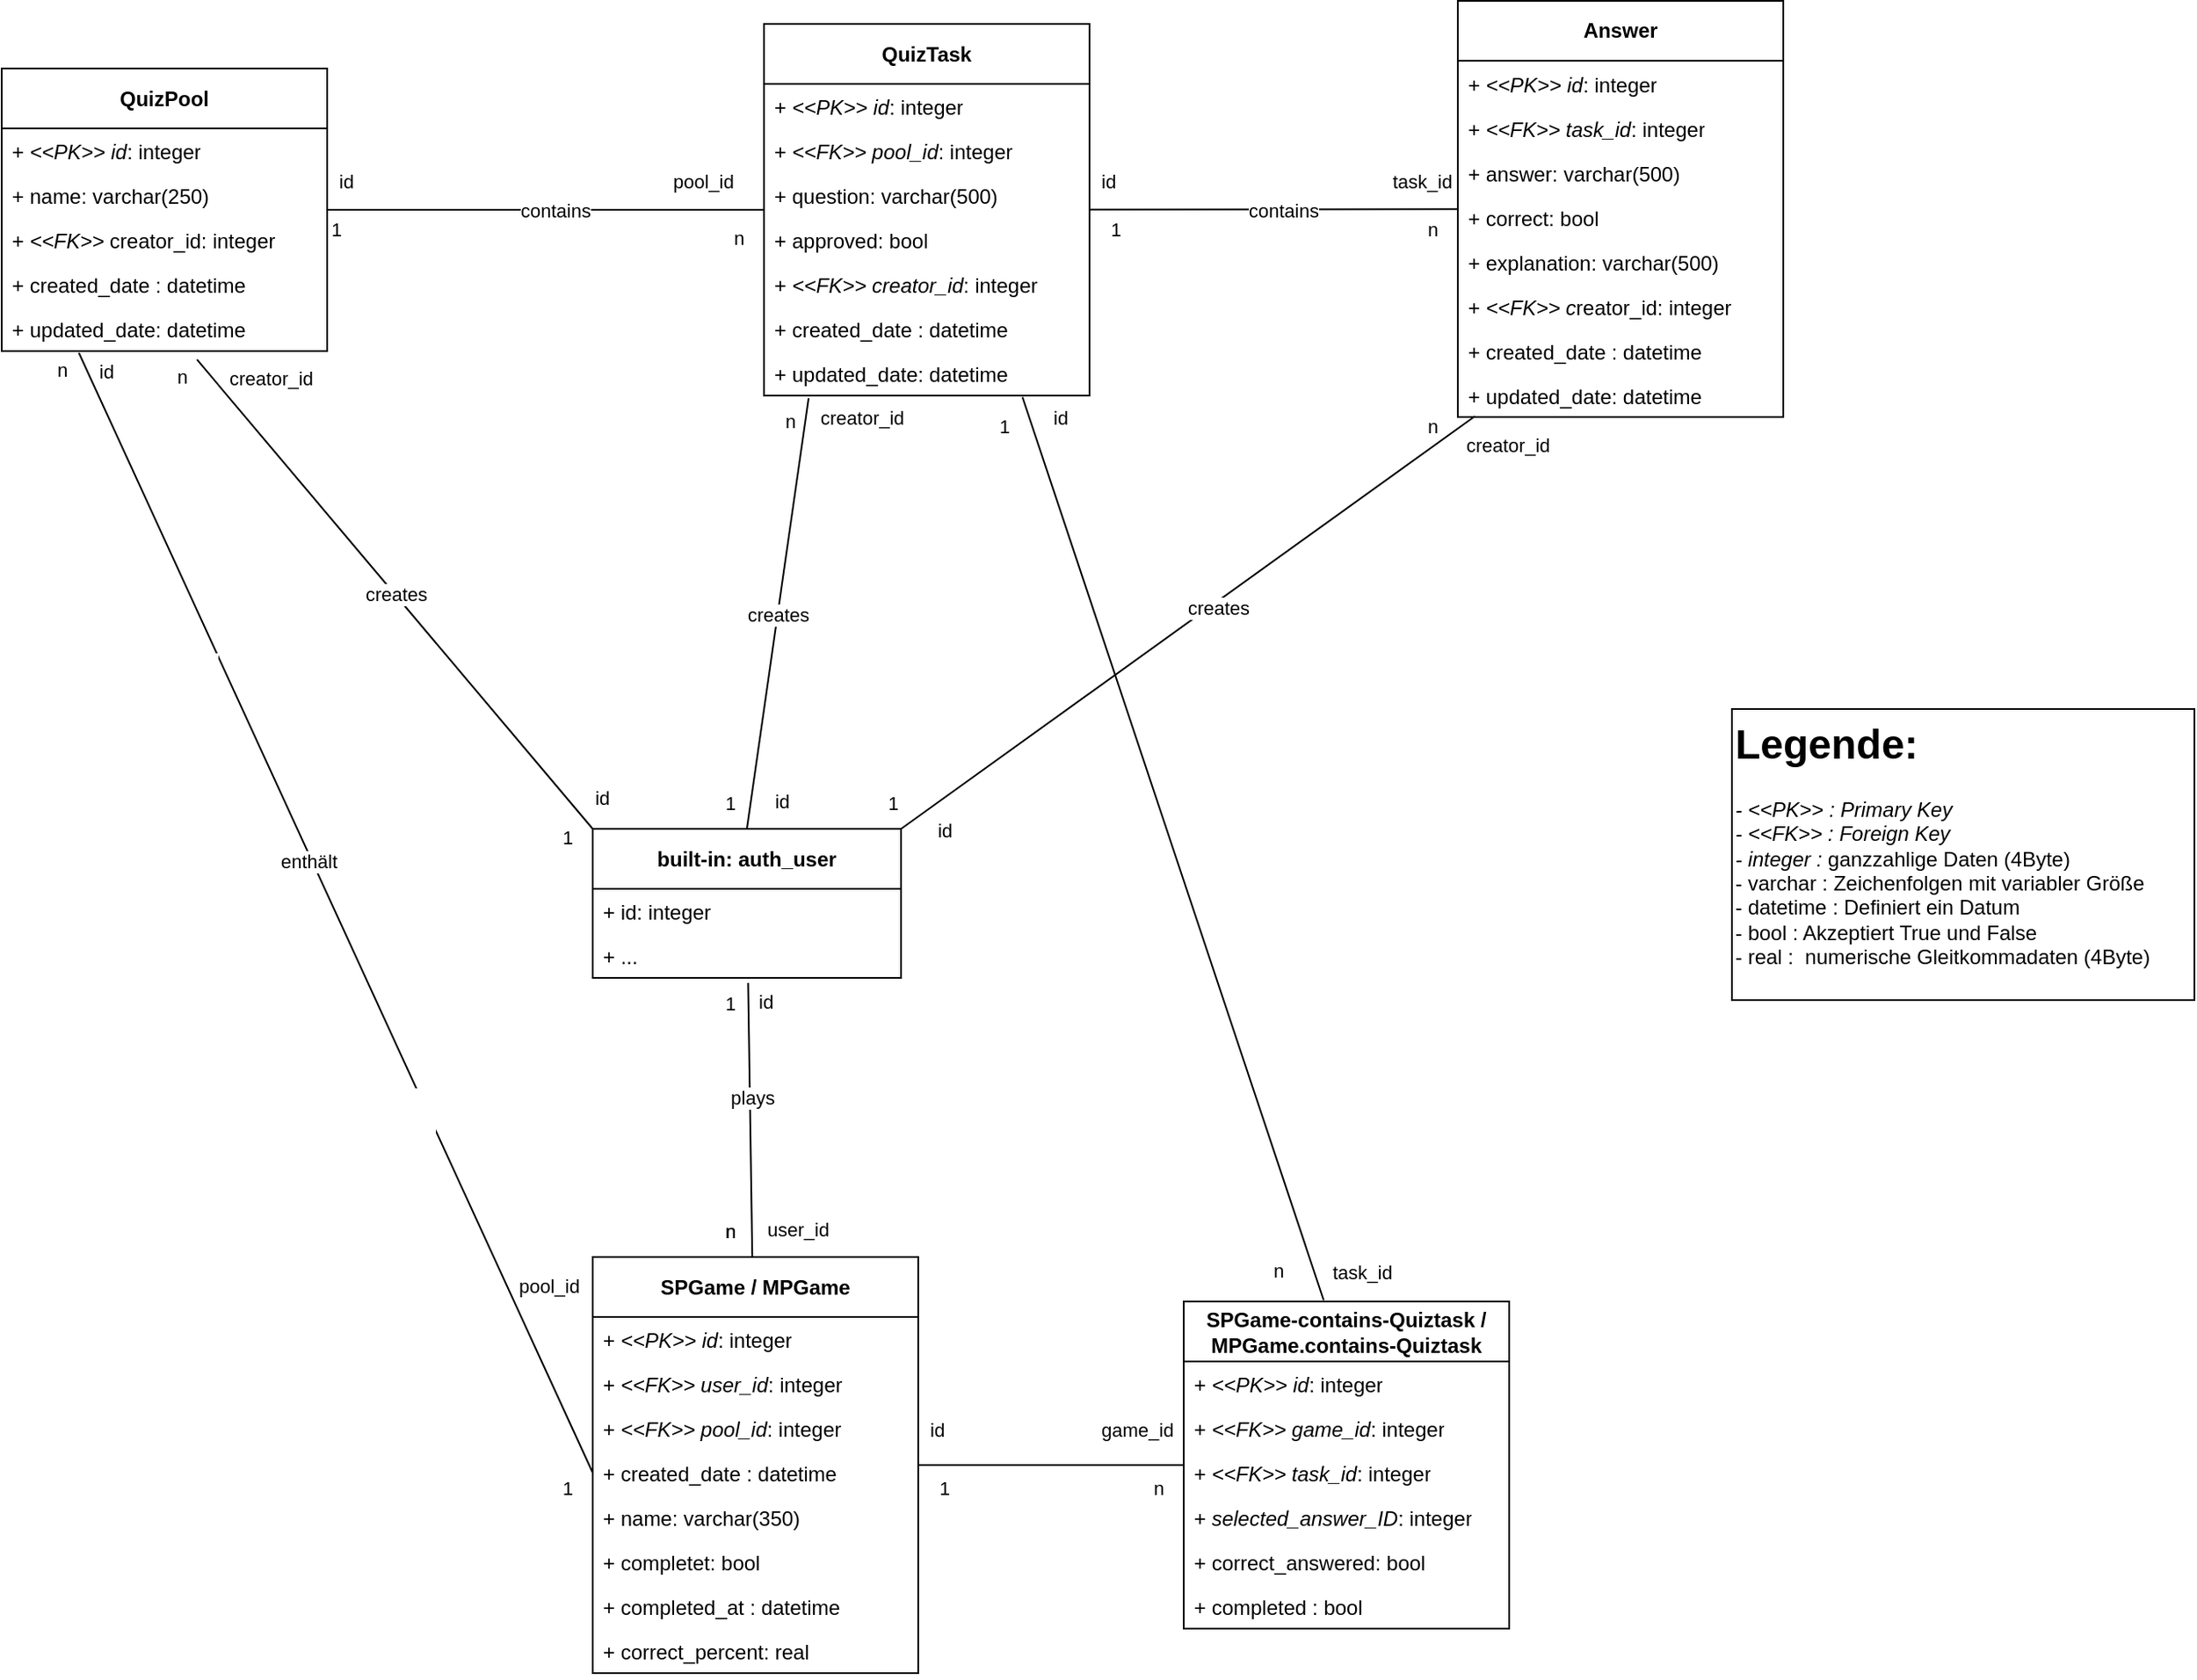 <mxfile version="24.7.14">
  <diagram id="LhaOioyM41nmMYaBWcAa" name="Page-2">
    <mxGraphModel dx="2033" dy="1116" grid="1" gridSize="10" guides="1" tooltips="1" connect="1" arrows="1" fold="1" page="1" pageScale="1" pageWidth="850" pageHeight="1100" math="0" shadow="0">
      <root>
        <mxCell id="0" />
        <mxCell id="1" parent="0" />
        <mxCell id="jk6WdciDaXZc7I5ve3Ry-6" style="rounded=0;orthogonalLoop=1;jettySize=auto;html=1;exitX=0.237;exitY=1.038;exitDx=0;exitDy=0;exitPerimeter=0;entryX=0;entryY=0.5;entryDx=0;entryDy=0;endArrow=none;endFill=0;" parent="1" source="hBR_72GVZlkAtxKayIMy-10" target="jk6WdciDaXZc7I5ve3Ry-3" edge="1">
          <mxGeometry relative="1" as="geometry" />
        </mxCell>
        <mxCell id="jk6WdciDaXZc7I5ve3Ry-9" value="enthält" style="edgeLabel;html=1;align=center;verticalAlign=middle;resizable=0;points=[];" parent="jk6WdciDaXZc7I5ve3Ry-6" vertex="1" connectable="0">
          <mxGeometry x="-0.094" y="-2" relative="1" as="geometry">
            <mxPoint as="offset" />
          </mxGeometry>
        </mxCell>
        <mxCell id="hBR_72GVZlkAtxKayIMy-4" value="&lt;b style=&quot;text-wrap: nowrap;&quot;&gt;QuizPool&lt;/b&gt;" style="swimlane;fontStyle=0;childLayout=stackLayout;horizontal=1;startSize=35;fillColor=none;horizontalStack=0;resizeParent=1;resizeParentMax=0;resizeLast=0;collapsible=1;marginBottom=0;whiteSpace=wrap;html=1;" parent="1" vertex="1">
          <mxGeometry x="30" y="116" width="190" height="165" as="geometry" />
        </mxCell>
        <mxCell id="hBR_72GVZlkAtxKayIMy-5" value="+&amp;nbsp;&lt;i style=&quot;text-align: center; text-wrap: nowrap;&quot;&gt;&amp;lt;&amp;lt;PK&amp;gt;&amp;gt; id&lt;/i&gt;: integer" style="text;strokeColor=none;fillColor=none;align=left;verticalAlign=top;spacingLeft=4;spacingRight=4;overflow=hidden;rotatable=0;points=[[0,0.5],[1,0.5]];portConstraint=eastwest;whiteSpace=wrap;html=1;" parent="hBR_72GVZlkAtxKayIMy-4" vertex="1">
          <mxGeometry y="35" width="190" height="26" as="geometry" />
        </mxCell>
        <mxCell id="hBR_72GVZlkAtxKayIMy-6" value="+ name: varchar(250)" style="text;strokeColor=none;fillColor=none;align=left;verticalAlign=top;spacingLeft=4;spacingRight=4;overflow=hidden;rotatable=0;points=[[0,0.5],[1,0.5]];portConstraint=eastwest;whiteSpace=wrap;html=1;" parent="hBR_72GVZlkAtxKayIMy-4" vertex="1">
          <mxGeometry y="61" width="190" height="26" as="geometry" />
        </mxCell>
        <mxCell id="hBR_72GVZlkAtxKayIMy-7" value="+&amp;nbsp;&lt;i style=&quot;text-align: center; text-wrap: nowrap;&quot;&gt;&amp;lt;&amp;lt;FK&amp;gt;&amp;gt;&amp;nbsp;&lt;/i&gt;creator_id: integer&lt;div&gt;&lt;br&gt;&lt;/div&gt;" style="text;strokeColor=none;fillColor=none;align=left;verticalAlign=top;spacingLeft=4;spacingRight=4;overflow=hidden;rotatable=0;points=[[0,0.5],[1,0.5]];portConstraint=eastwest;whiteSpace=wrap;html=1;" parent="hBR_72GVZlkAtxKayIMy-4" vertex="1">
          <mxGeometry y="87" width="190" height="26" as="geometry" />
        </mxCell>
        <mxCell id="hBR_72GVZlkAtxKayIMy-9" value="&lt;div&gt;+ created_date : datetime&lt;div&gt;&lt;br&gt;&lt;/div&gt;&lt;/div&gt;" style="text;strokeColor=none;fillColor=none;align=left;verticalAlign=top;spacingLeft=4;spacingRight=4;overflow=hidden;rotatable=0;points=[[0,0.5],[1,0.5]];portConstraint=eastwest;whiteSpace=wrap;html=1;" parent="hBR_72GVZlkAtxKayIMy-4" vertex="1">
          <mxGeometry y="113" width="190" height="26" as="geometry" />
        </mxCell>
        <mxCell id="hBR_72GVZlkAtxKayIMy-10" value="&lt;div&gt;&lt;div&gt;+ updated_date: datetime&lt;div&gt;&lt;br&gt;&lt;/div&gt;&lt;/div&gt;&lt;/div&gt;" style="text;strokeColor=none;fillColor=none;align=left;verticalAlign=top;spacingLeft=4;spacingRight=4;overflow=hidden;rotatable=0;points=[[0,0.5],[1,0.5]];portConstraint=eastwest;whiteSpace=wrap;html=1;" parent="hBR_72GVZlkAtxKayIMy-4" vertex="1">
          <mxGeometry y="139" width="190" height="26" as="geometry" />
        </mxCell>
        <mxCell id="hBR_72GVZlkAtxKayIMy-11" value="&lt;b style=&quot;text-wrap: nowrap;&quot;&gt;QuizTask&lt;/b&gt;" style="swimlane;fontStyle=0;childLayout=stackLayout;horizontal=1;startSize=35;fillColor=none;horizontalStack=0;resizeParent=1;resizeParentMax=0;resizeLast=0;collapsible=1;marginBottom=0;whiteSpace=wrap;html=1;" parent="1" vertex="1">
          <mxGeometry x="475" y="90" width="190" height="217" as="geometry" />
        </mxCell>
        <mxCell id="hBR_72GVZlkAtxKayIMy-12" value="+&amp;nbsp;&lt;i style=&quot;text-wrap: nowrap; text-align: center;&quot;&gt;&amp;lt;&amp;lt;PK&amp;gt;&amp;gt; id&lt;/i&gt;: integer" style="text;strokeColor=none;fillColor=none;align=left;verticalAlign=top;spacingLeft=4;spacingRight=4;overflow=hidden;rotatable=0;points=[[0,0.5],[1,0.5]];portConstraint=eastwest;whiteSpace=wrap;html=1;" parent="hBR_72GVZlkAtxKayIMy-11" vertex="1">
          <mxGeometry y="35" width="190" height="26" as="geometry" />
        </mxCell>
        <mxCell id="GLD0B4Fhkd1vlptPJzZt-3" value="+&amp;nbsp;&lt;i style=&quot;text-wrap: nowrap; text-align: center;&quot;&gt;&amp;lt;&amp;lt;FK&amp;gt;&amp;gt; pool_id&lt;/i&gt;: integer" style="text;strokeColor=none;fillColor=none;align=left;verticalAlign=top;spacingLeft=4;spacingRight=4;overflow=hidden;rotatable=0;points=[[0,0.5],[1,0.5]];portConstraint=eastwest;whiteSpace=wrap;html=1;" parent="hBR_72GVZlkAtxKayIMy-11" vertex="1">
          <mxGeometry y="61" width="190" height="26" as="geometry" />
        </mxCell>
        <mxCell id="hBR_72GVZlkAtxKayIMy-13" value="+ question: varchar(500)" style="text;strokeColor=none;fillColor=none;align=left;verticalAlign=top;spacingLeft=4;spacingRight=4;overflow=hidden;rotatable=0;points=[[0,0.5],[1,0.5]];portConstraint=eastwest;whiteSpace=wrap;html=1;" parent="hBR_72GVZlkAtxKayIMy-11" vertex="1">
          <mxGeometry y="87" width="190" height="26" as="geometry" />
        </mxCell>
        <mxCell id="hBR_72GVZlkAtxKayIMy-40" value="+ approved: bool" style="text;strokeColor=none;fillColor=none;align=left;verticalAlign=top;spacingLeft=4;spacingRight=4;overflow=hidden;rotatable=0;points=[[0,0.5],[1,0.5]];portConstraint=eastwest;whiteSpace=wrap;html=1;" parent="hBR_72GVZlkAtxKayIMy-11" vertex="1">
          <mxGeometry y="113" width="190" height="26" as="geometry" />
        </mxCell>
        <mxCell id="hBR_72GVZlkAtxKayIMy-14" value="+&amp;nbsp;&lt;i style=&quot;text-wrap: nowrap; text-align: center;&quot;&gt;&amp;lt;&amp;lt;FK&amp;gt;&amp;gt; creator_id&lt;/i&gt;: integer&lt;div&gt;&lt;br&gt;&lt;/div&gt;" style="text;strokeColor=none;fillColor=none;align=left;verticalAlign=top;spacingLeft=4;spacingRight=4;overflow=hidden;rotatable=0;points=[[0,0.5],[1,0.5]];portConstraint=eastwest;whiteSpace=wrap;html=1;" parent="hBR_72GVZlkAtxKayIMy-11" vertex="1">
          <mxGeometry y="139" width="190" height="26" as="geometry" />
        </mxCell>
        <mxCell id="hBR_72GVZlkAtxKayIMy-15" value="&lt;div&gt;&lt;div&gt;+ created_date : datetime&lt;div&gt;&lt;br&gt;&lt;/div&gt;&lt;/div&gt;&lt;/div&gt;" style="text;strokeColor=none;fillColor=none;align=left;verticalAlign=top;spacingLeft=4;spacingRight=4;overflow=hidden;rotatable=0;points=[[0,0.5],[1,0.5]];portConstraint=eastwest;whiteSpace=wrap;html=1;" parent="hBR_72GVZlkAtxKayIMy-11" vertex="1">
          <mxGeometry y="165" width="190" height="26" as="geometry" />
        </mxCell>
        <mxCell id="hBR_72GVZlkAtxKayIMy-16" value="&lt;div&gt;&lt;div&gt;&lt;div&gt;+ updated_date: datetime&lt;div&gt;&lt;br&gt;&lt;/div&gt;&lt;/div&gt;&lt;/div&gt;&lt;/div&gt;" style="text;strokeColor=none;fillColor=none;align=left;verticalAlign=top;spacingLeft=4;spacingRight=4;overflow=hidden;rotatable=0;points=[[0,0.5],[1,0.5]];portConstraint=eastwest;whiteSpace=wrap;html=1;" parent="hBR_72GVZlkAtxKayIMy-11" vertex="1">
          <mxGeometry y="191" width="190" height="26" as="geometry" />
        </mxCell>
        <mxCell id="hBR_72GVZlkAtxKayIMy-32" value="&lt;b style=&quot;text-wrap: nowrap;&quot;&gt;Answer&lt;/b&gt;" style="swimlane;fontStyle=0;childLayout=stackLayout;horizontal=1;startSize=35;fillColor=none;horizontalStack=0;resizeParent=1;resizeParentMax=0;resizeLast=0;collapsible=1;marginBottom=0;whiteSpace=wrap;html=1;" parent="1" vertex="1">
          <mxGeometry x="880" y="76.5" width="190" height="243" as="geometry" />
        </mxCell>
        <mxCell id="hBR_72GVZlkAtxKayIMy-33" value="+&amp;nbsp;&lt;i style=&quot;text-wrap: nowrap; text-align: center;&quot;&gt;&amp;lt;&amp;lt;PK&amp;gt;&amp;gt; id&lt;/i&gt;: integer" style="text;strokeColor=none;fillColor=none;align=left;verticalAlign=top;spacingLeft=4;spacingRight=4;overflow=hidden;rotatable=0;points=[[0,0.5],[1,0.5]];portConstraint=eastwest;whiteSpace=wrap;html=1;" parent="hBR_72GVZlkAtxKayIMy-32" vertex="1">
          <mxGeometry y="35" width="190" height="26" as="geometry" />
        </mxCell>
        <mxCell id="hBR_72GVZlkAtxKayIMy-41" value="+&amp;nbsp;&lt;i style=&quot;text-wrap: nowrap; text-align: center;&quot;&gt;&amp;lt;&amp;lt;FK&amp;gt;&amp;gt; task_id&lt;/i&gt;: integer" style="text;strokeColor=none;fillColor=none;align=left;verticalAlign=top;spacingLeft=4;spacingRight=4;overflow=hidden;rotatable=0;points=[[0,0.5],[1,0.5]];portConstraint=eastwest;whiteSpace=wrap;html=1;" parent="hBR_72GVZlkAtxKayIMy-32" vertex="1">
          <mxGeometry y="61" width="190" height="26" as="geometry" />
        </mxCell>
        <mxCell id="hBR_72GVZlkAtxKayIMy-34" value="+ answer: varchar(500)" style="text;strokeColor=none;fillColor=none;align=left;verticalAlign=top;spacingLeft=4;spacingRight=4;overflow=hidden;rotatable=0;points=[[0,0.5],[1,0.5]];portConstraint=eastwest;whiteSpace=wrap;html=1;" parent="hBR_72GVZlkAtxKayIMy-32" vertex="1">
          <mxGeometry y="87" width="190" height="26" as="geometry" />
        </mxCell>
        <mxCell id="3NkdcdpzAsxqrtIeompV-1" value="+ correct: bool" style="text;strokeColor=none;fillColor=none;align=left;verticalAlign=top;spacingLeft=4;spacingRight=4;overflow=hidden;rotatable=0;points=[[0,0.5],[1,0.5]];portConstraint=eastwest;whiteSpace=wrap;html=1;" parent="hBR_72GVZlkAtxKayIMy-32" vertex="1">
          <mxGeometry y="113" width="190" height="26" as="geometry" />
        </mxCell>
        <mxCell id="hBR_72GVZlkAtxKayIMy-39" value="+ explanation: varchar(500)" style="text;strokeColor=none;fillColor=none;align=left;verticalAlign=top;spacingLeft=4;spacingRight=4;overflow=hidden;rotatable=0;points=[[0,0.5],[1,0.5]];portConstraint=eastwest;whiteSpace=wrap;html=1;" parent="hBR_72GVZlkAtxKayIMy-32" vertex="1">
          <mxGeometry y="139" width="190" height="26" as="geometry" />
        </mxCell>
        <mxCell id="hBR_72GVZlkAtxKayIMy-35" value="+&amp;nbsp;&lt;i style=&quot;text-wrap: nowrap; text-align: center;&quot;&gt;&amp;lt;&amp;lt;FK&amp;gt;&amp;gt; c&lt;/i&gt;reator_id: integer&lt;div&gt;&lt;br&gt;&lt;/div&gt;" style="text;strokeColor=none;fillColor=none;align=left;verticalAlign=top;spacingLeft=4;spacingRight=4;overflow=hidden;rotatable=0;points=[[0,0.5],[1,0.5]];portConstraint=eastwest;whiteSpace=wrap;html=1;" parent="hBR_72GVZlkAtxKayIMy-32" vertex="1">
          <mxGeometry y="165" width="190" height="26" as="geometry" />
        </mxCell>
        <mxCell id="hBR_72GVZlkAtxKayIMy-36" value="&lt;div&gt;&lt;div&gt;+ created_date : datetime&lt;div&gt;&lt;br&gt;&lt;/div&gt;&lt;/div&gt;&lt;/div&gt;" style="text;strokeColor=none;fillColor=none;align=left;verticalAlign=top;spacingLeft=4;spacingRight=4;overflow=hidden;rotatable=0;points=[[0,0.5],[1,0.5]];portConstraint=eastwest;whiteSpace=wrap;html=1;" parent="hBR_72GVZlkAtxKayIMy-32" vertex="1">
          <mxGeometry y="191" width="190" height="26" as="geometry" />
        </mxCell>
        <mxCell id="hBR_72GVZlkAtxKayIMy-37" value="&lt;div&gt;&lt;div&gt;&lt;div&gt;+ updated_date: datetime&lt;div&gt;&lt;br&gt;&lt;/div&gt;&lt;/div&gt;&lt;/div&gt;&lt;/div&gt;" style="text;strokeColor=none;fillColor=none;align=left;verticalAlign=top;spacingLeft=4;spacingRight=4;overflow=hidden;rotatable=0;points=[[0,0.5],[1,0.5]];portConstraint=eastwest;whiteSpace=wrap;html=1;" parent="hBR_72GVZlkAtxKayIMy-32" vertex="1">
          <mxGeometry y="217" width="190" height="26" as="geometry" />
        </mxCell>
        <mxCell id="hBR_72GVZlkAtxKayIMy-42" value="&lt;b style=&quot;text-wrap: nowrap;&quot;&gt;built-in: auth_user&lt;/b&gt;" style="swimlane;fontStyle=0;childLayout=stackLayout;horizontal=1;startSize=35;fillColor=none;horizontalStack=0;resizeParent=1;resizeParentMax=0;resizeLast=0;collapsible=1;marginBottom=0;whiteSpace=wrap;html=1;" parent="1" vertex="1">
          <mxGeometry x="375" y="560" width="180" height="87" as="geometry" />
        </mxCell>
        <mxCell id="hBR_72GVZlkAtxKayIMy-43" value="+ id: integer" style="text;strokeColor=none;fillColor=none;align=left;verticalAlign=top;spacingLeft=4;spacingRight=4;overflow=hidden;rotatable=0;points=[[0,0.5],[1,0.5]];portConstraint=eastwest;whiteSpace=wrap;html=1;" parent="hBR_72GVZlkAtxKayIMy-42" vertex="1">
          <mxGeometry y="35" width="180" height="26" as="geometry" />
        </mxCell>
        <mxCell id="hBR_72GVZlkAtxKayIMy-49" value="&lt;div&gt;&lt;div&gt;+ ...&lt;div&gt;&lt;br&gt;&lt;/div&gt;&lt;/div&gt;&lt;/div&gt;" style="text;strokeColor=none;fillColor=none;align=left;verticalAlign=top;spacingLeft=4;spacingRight=4;overflow=hidden;rotatable=0;points=[[0,0.5],[1,0.5]];portConstraint=eastwest;whiteSpace=wrap;html=1;" parent="hBR_72GVZlkAtxKayIMy-42" vertex="1">
          <mxGeometry y="61" width="180" height="26" as="geometry" />
        </mxCell>
        <mxCell id="jOK8pmaJKk_sTLgAj7we-11" value="&lt;font style=&quot;font-size: 11px;&quot;&gt;1&lt;/font&gt;" style="text;html=1;align=center;verticalAlign=middle;resizable=0;points=[];autosize=1;strokeColor=none;fillColor=none;container=0;" parent="1" vertex="1">
          <mxGeometry x="210" y="195" width="30" height="30" as="geometry" />
        </mxCell>
        <mxCell id="jOK8pmaJKk_sTLgAj7we-16" value="" style="endArrow=none;html=1;rounded=0;endFill=0;" parent="1" source="hBR_72GVZlkAtxKayIMy-11" target="hBR_72GVZlkAtxKayIMy-32" edge="1">
          <mxGeometry relative="1" as="geometry">
            <mxPoint x="690" y="350" as="sourcePoint" />
            <mxPoint x="850" y="350" as="targetPoint" />
          </mxGeometry>
        </mxCell>
        <mxCell id="jOK8pmaJKk_sTLgAj7we-17" value="contains" style="edgeLabel;resizable=0;html=1;;align=center;verticalAlign=middle;" parent="jOK8pmaJKk_sTLgAj7we-16" connectable="0" vertex="1">
          <mxGeometry relative="1" as="geometry">
            <mxPoint x="5" as="offset" />
          </mxGeometry>
        </mxCell>
        <mxCell id="jOK8pmaJKk_sTLgAj7we-20" value="&lt;font style=&quot;font-size: 11px;&quot;&gt;1&lt;/font&gt;" style="text;html=1;align=center;verticalAlign=middle;resizable=0;points=[];autosize=1;strokeColor=none;fillColor=none;container=0;" parent="1" vertex="1">
          <mxGeometry x="665" y="195" width="30" height="30" as="geometry" />
        </mxCell>
        <mxCell id="jOK8pmaJKk_sTLgAj7we-21" value="&lt;font style=&quot;font-size: 11px;&quot;&gt;n&lt;/font&gt;" style="text;html=1;align=center;verticalAlign=middle;resizable=0;points=[];autosize=1;strokeColor=none;fillColor=none;container=0;" parent="1" vertex="1">
          <mxGeometry x="850" y="195" width="30" height="30" as="geometry" />
        </mxCell>
        <mxCell id="jOK8pmaJKk_sTLgAj7we-23" value="" style="endArrow=none;html=1;rounded=0;entryX=0;entryY=0;entryDx=0;entryDy=0;endFill=0;exitX=0.6;exitY=1.192;exitDx=0;exitDy=0;exitPerimeter=0;" parent="1" source="hBR_72GVZlkAtxKayIMy-10" target="hBR_72GVZlkAtxKayIMy-42" edge="1">
          <mxGeometry relative="1" as="geometry">
            <mxPoint x="120" y="290" as="sourcePoint" />
            <mxPoint x="280" y="370" as="targetPoint" />
          </mxGeometry>
        </mxCell>
        <mxCell id="jOK8pmaJKk_sTLgAj7we-24" value="creates" style="edgeLabel;resizable=0;html=1;;align=center;verticalAlign=middle;" parent="jOK8pmaJKk_sTLgAj7we-23" connectable="0" vertex="1">
          <mxGeometry relative="1" as="geometry" />
        </mxCell>
        <mxCell id="jOK8pmaJKk_sTLgAj7we-25" value="creator_id" style="edgeLabel;resizable=0;html=1;;align=left;verticalAlign=bottom;" parent="jOK8pmaJKk_sTLgAj7we-23" connectable="0" vertex="1">
          <mxGeometry x="-1" relative="1" as="geometry">
            <mxPoint x="17" y="20" as="offset" />
          </mxGeometry>
        </mxCell>
        <mxCell id="jOK8pmaJKk_sTLgAj7we-26" value="id" style="edgeLabel;resizable=0;html=1;;align=right;verticalAlign=bottom;" parent="jOK8pmaJKk_sTLgAj7we-23" connectable="0" vertex="1">
          <mxGeometry x="1" relative="1" as="geometry">
            <mxPoint x="10" y="-10" as="offset" />
          </mxGeometry>
        </mxCell>
        <mxCell id="jOK8pmaJKk_sTLgAj7we-27" value="" style="endArrow=none;html=1;rounded=0;entryX=0.5;entryY=0;entryDx=0;entryDy=0;endFill=0;exitX=0.137;exitY=1.06;exitDx=0;exitDy=0;exitPerimeter=0;" parent="1" source="hBR_72GVZlkAtxKayIMy-16" target="hBR_72GVZlkAtxKayIMy-42" edge="1">
          <mxGeometry relative="1" as="geometry">
            <mxPoint x="130" y="300" as="sourcePoint" />
            <mxPoint x="490" y="540" as="targetPoint" />
          </mxGeometry>
        </mxCell>
        <mxCell id="jOK8pmaJKk_sTLgAj7we-28" value="creates" style="edgeLabel;resizable=0;html=1;;align=center;verticalAlign=middle;" parent="jOK8pmaJKk_sTLgAj7we-27" connectable="0" vertex="1">
          <mxGeometry relative="1" as="geometry" />
        </mxCell>
        <mxCell id="jOK8pmaJKk_sTLgAj7we-29" value="creator_id" style="edgeLabel;resizable=0;html=1;;align=left;verticalAlign=bottom;" parent="jOK8pmaJKk_sTLgAj7we-27" connectable="0" vertex="1">
          <mxGeometry x="-1" relative="1" as="geometry">
            <mxPoint x="5" y="20" as="offset" />
          </mxGeometry>
        </mxCell>
        <mxCell id="jOK8pmaJKk_sTLgAj7we-30" value="id" style="edgeLabel;resizable=0;html=1;;align=right;verticalAlign=bottom;" parent="jOK8pmaJKk_sTLgAj7we-27" connectable="0" vertex="1">
          <mxGeometry x="1" relative="1" as="geometry">
            <mxPoint x="25" y="-7" as="offset" />
          </mxGeometry>
        </mxCell>
        <mxCell id="jOK8pmaJKk_sTLgAj7we-31" value="" style="endArrow=none;html=1;rounded=0;entryX=1;entryY=0;entryDx=0;entryDy=0;endFill=0;exitX=0.053;exitY=0.981;exitDx=0;exitDy=0;exitPerimeter=0;" parent="1" source="hBR_72GVZlkAtxKayIMy-37" target="hBR_72GVZlkAtxKayIMy-42" edge="1">
          <mxGeometry relative="1" as="geometry">
            <mxPoint x="950" y="310" as="sourcePoint" />
            <mxPoint x="580" y="540" as="targetPoint" />
          </mxGeometry>
        </mxCell>
        <mxCell id="jOK8pmaJKk_sTLgAj7we-32" value="creates" style="edgeLabel;resizable=0;html=1;;align=center;verticalAlign=middle;" parent="jOK8pmaJKk_sTLgAj7we-31" connectable="0" vertex="1">
          <mxGeometry relative="1" as="geometry">
            <mxPoint x="17" y="-9" as="offset" />
          </mxGeometry>
        </mxCell>
        <mxCell id="jOK8pmaJKk_sTLgAj7we-33" value="creator_id" style="edgeLabel;resizable=0;html=1;;align=left;verticalAlign=bottom;" parent="jOK8pmaJKk_sTLgAj7we-31" connectable="0" vertex="1">
          <mxGeometry x="-1" relative="1" as="geometry">
            <mxPoint x="-7" y="25" as="offset" />
          </mxGeometry>
        </mxCell>
        <mxCell id="jOK8pmaJKk_sTLgAj7we-34" value="id" style="edgeLabel;resizable=0;html=1;;align=right;verticalAlign=bottom;" parent="jOK8pmaJKk_sTLgAj7we-31" connectable="0" vertex="1">
          <mxGeometry x="1" relative="1" as="geometry">
            <mxPoint x="30" y="10" as="offset" />
          </mxGeometry>
        </mxCell>
        <mxCell id="jOK8pmaJKk_sTLgAj7we-35" value="&lt;font style=&quot;font-size: 11px;&quot;&gt;1&lt;/font&gt;" style="text;html=1;align=center;verticalAlign=middle;resizable=0;points=[];autosize=1;strokeColor=none;fillColor=none;container=0;" parent="1" vertex="1">
          <mxGeometry x="440" y="530" width="30" height="30" as="geometry" />
        </mxCell>
        <mxCell id="jOK8pmaJKk_sTLgAj7we-36" value="&lt;font style=&quot;font-size: 11px;&quot;&gt;1&lt;/font&gt;" style="text;html=1;align=center;verticalAlign=middle;resizable=0;points=[];autosize=1;strokeColor=none;fillColor=none;container=0;" parent="1" vertex="1">
          <mxGeometry x="535" y="530" width="30" height="30" as="geometry" />
        </mxCell>
        <mxCell id="jOK8pmaJKk_sTLgAj7we-37" value="&lt;font style=&quot;font-size: 11px;&quot;&gt;1&lt;/font&gt;" style="text;html=1;align=center;verticalAlign=middle;resizable=0;points=[];autosize=1;strokeColor=none;fillColor=none;container=0;" parent="1" vertex="1">
          <mxGeometry x="345" y="550" width="30" height="30" as="geometry" />
        </mxCell>
        <mxCell id="jOK8pmaJKk_sTLgAj7we-38" value="&lt;font style=&quot;font-size: 11px;&quot;&gt;n&lt;/font&gt;" style="text;html=1;align=center;verticalAlign=middle;resizable=0;points=[];autosize=1;strokeColor=none;fillColor=none;container=0;" parent="1" vertex="1">
          <mxGeometry x="850" y="310" width="30" height="30" as="geometry" />
        </mxCell>
        <mxCell id="jOK8pmaJKk_sTLgAj7we-40" value="&lt;font style=&quot;font-size: 11px;&quot;&gt;n&lt;/font&gt;" style="text;html=1;align=center;verticalAlign=middle;resizable=0;points=[];autosize=1;strokeColor=none;fillColor=none;container=0;" parent="1" vertex="1">
          <mxGeometry x="445" y="200" width="30" height="30" as="geometry" />
        </mxCell>
        <mxCell id="jOK8pmaJKk_sTLgAj7we-41" value="&lt;font style=&quot;font-size: 11px;&quot;&gt;n&lt;/font&gt;" style="text;html=1;align=center;verticalAlign=middle;resizable=0;points=[];autosize=1;strokeColor=none;fillColor=none;container=0;" parent="1" vertex="1">
          <mxGeometry x="120" y="281" width="30" height="30" as="geometry" />
        </mxCell>
        <mxCell id="GLD0B4Fhkd1vlptPJzZt-1" value="" style="endArrow=none;html=1;rounded=0;endFill=0;" parent="1" source="hBR_72GVZlkAtxKayIMy-4" target="hBR_72GVZlkAtxKayIMy-11" edge="1">
          <mxGeometry relative="1" as="geometry">
            <mxPoint x="235" y="191" as="sourcePoint" />
            <mxPoint x="450" y="191" as="targetPoint" />
          </mxGeometry>
        </mxCell>
        <mxCell id="GLD0B4Fhkd1vlptPJzZt-2" value="contains" style="edgeLabel;resizable=0;html=1;;align=center;verticalAlign=middle;" parent="GLD0B4Fhkd1vlptPJzZt-1" connectable="0" vertex="1">
          <mxGeometry relative="1" as="geometry">
            <mxPoint x="5" as="offset" />
          </mxGeometry>
        </mxCell>
        <mxCell id="GLD0B4Fhkd1vlptPJzZt-4" value="&lt;font style=&quot;font-size: 11px;&quot;&gt;n&lt;/font&gt;" style="text;html=1;align=center;verticalAlign=middle;resizable=0;points=[];autosize=1;strokeColor=none;fillColor=none;container=0;" parent="1" vertex="1">
          <mxGeometry x="475" y="307" width="30" height="30" as="geometry" />
        </mxCell>
        <mxCell id="1oF_mmt88_rr4n1S5vzL-1" value="&lt;span style=&quot;text-wrap: nowrap;&quot;&gt;&lt;b&gt;SPGame / MPGame&lt;/b&gt;&lt;/span&gt;" style="swimlane;fontStyle=0;childLayout=stackLayout;horizontal=1;startSize=35;fillColor=none;horizontalStack=0;resizeParent=1;resizeParentMax=0;resizeLast=0;collapsible=1;marginBottom=0;whiteSpace=wrap;html=1;" parent="1" vertex="1">
          <mxGeometry x="375" y="810" width="190" height="243" as="geometry" />
        </mxCell>
        <mxCell id="1oF_mmt88_rr4n1S5vzL-2" value="+&amp;nbsp;&lt;i style=&quot;text-wrap: nowrap; text-align: center;&quot;&gt;&amp;lt;&amp;lt;PK&amp;gt;&amp;gt; id&lt;/i&gt;: integer" style="text;strokeColor=none;fillColor=none;align=left;verticalAlign=top;spacingLeft=4;spacingRight=4;overflow=hidden;rotatable=0;points=[[0,0.5],[1,0.5]];portConstraint=eastwest;whiteSpace=wrap;html=1;" parent="1oF_mmt88_rr4n1S5vzL-1" vertex="1">
          <mxGeometry y="35" width="190" height="26" as="geometry" />
        </mxCell>
        <mxCell id="1oF_mmt88_rr4n1S5vzL-3" value="+&amp;nbsp;&lt;i style=&quot;text-wrap: nowrap; text-align: center;&quot;&gt;&amp;lt;&amp;lt;FK&amp;gt;&amp;gt; user_id&lt;/i&gt;: integer" style="text;strokeColor=none;fillColor=none;align=left;verticalAlign=top;spacingLeft=4;spacingRight=4;overflow=hidden;rotatable=0;points=[[0,0.5],[1,0.5]];portConstraint=eastwest;whiteSpace=wrap;html=1;" parent="1oF_mmt88_rr4n1S5vzL-1" vertex="1">
          <mxGeometry y="61" width="190" height="26" as="geometry" />
        </mxCell>
        <mxCell id="jk6WdciDaXZc7I5ve3Ry-1" value="+&amp;nbsp;&lt;i style=&quot;text-wrap: nowrap; text-align: center;&quot;&gt;&amp;lt;&amp;lt;FK&amp;gt;&amp;gt; pool_id&lt;/i&gt;: integer" style="text;strokeColor=none;fillColor=none;align=left;verticalAlign=top;spacingLeft=4;spacingRight=4;overflow=hidden;rotatable=0;points=[[0,0.5],[1,0.5]];portConstraint=eastwest;whiteSpace=wrap;html=1;" parent="1oF_mmt88_rr4n1S5vzL-1" vertex="1">
          <mxGeometry y="87" width="190" height="26" as="geometry" />
        </mxCell>
        <mxCell id="jk6WdciDaXZc7I5ve3Ry-3" value="+ created_date : datetime&lt;div&gt;&lt;br&gt;&lt;/div&gt;" style="text;strokeColor=none;fillColor=none;align=left;verticalAlign=top;spacingLeft=4;spacingRight=4;overflow=hidden;rotatable=0;points=[[0,0.5],[1,0.5]];portConstraint=eastwest;whiteSpace=wrap;html=1;" parent="1oF_mmt88_rr4n1S5vzL-1" vertex="1">
          <mxGeometry y="113" width="190" height="26" as="geometry" />
        </mxCell>
        <mxCell id="1oF_mmt88_rr4n1S5vzL-4" value="+ name: varchar(350)" style="text;strokeColor=none;fillColor=none;align=left;verticalAlign=top;spacingLeft=4;spacingRight=4;overflow=hidden;rotatable=0;points=[[0,0.5],[1,0.5]];portConstraint=eastwest;whiteSpace=wrap;html=1;" parent="1oF_mmt88_rr4n1S5vzL-1" vertex="1">
          <mxGeometry y="139" width="190" height="26" as="geometry" />
        </mxCell>
        <mxCell id="jk6WdciDaXZc7I5ve3Ry-2" value="+ completet: bool" style="text;strokeColor=none;fillColor=none;align=left;verticalAlign=top;spacingLeft=4;spacingRight=4;overflow=hidden;rotatable=0;points=[[0,0.5],[1,0.5]];portConstraint=eastwest;whiteSpace=wrap;html=1;" parent="1oF_mmt88_rr4n1S5vzL-1" vertex="1">
          <mxGeometry y="165" width="190" height="26" as="geometry" />
        </mxCell>
        <mxCell id="1oF_mmt88_rr4n1S5vzL-8" value="&lt;div&gt;+ completed_at : datetime&lt;div&gt;&lt;br&gt;&lt;/div&gt;&lt;/div&gt;" style="text;strokeColor=none;fillColor=none;align=left;verticalAlign=top;spacingLeft=4;spacingRight=4;overflow=hidden;rotatable=0;points=[[0,0.5],[1,0.5]];portConstraint=eastwest;whiteSpace=wrap;html=1;" parent="1oF_mmt88_rr4n1S5vzL-1" vertex="1">
          <mxGeometry y="191" width="190" height="26" as="geometry" />
        </mxCell>
        <mxCell id="jk6WdciDaXZc7I5ve3Ry-4" value="&lt;div&gt;&lt;div&gt;+ correct_percent: real&lt;br&gt;&lt;/div&gt;&lt;/div&gt;" style="text;strokeColor=none;fillColor=none;align=left;verticalAlign=top;spacingLeft=4;spacingRight=4;overflow=hidden;rotatable=0;points=[[0,0.5],[1,0.5]];portConstraint=eastwest;whiteSpace=wrap;html=1;" parent="1oF_mmt88_rr4n1S5vzL-1" vertex="1">
          <mxGeometry y="217" width="190" height="26" as="geometry" />
        </mxCell>
        <mxCell id="1oF_mmt88_rr4n1S5vzL-13" value="&lt;span style=&quot;text-wrap: nowrap;&quot;&gt;&lt;b&gt;SPGame-&lt;/b&gt;&lt;/span&gt;&lt;b style=&quot;text-wrap: nowrap;&quot;&gt;contains-Quiztask /&lt;/b&gt;&lt;div&gt;&lt;b style=&quot;text-wrap: nowrap;&quot;&gt;MPGame.contains-Quiztask&lt;/b&gt;&lt;/div&gt;" style="swimlane;fontStyle=0;childLayout=stackLayout;horizontal=1;startSize=35;fillColor=none;horizontalStack=0;resizeParent=1;resizeParentMax=0;resizeLast=0;collapsible=1;marginBottom=0;whiteSpace=wrap;html=1;" parent="1" vertex="1">
          <mxGeometry x="720" y="836" width="190" height="191" as="geometry" />
        </mxCell>
        <mxCell id="1oF_mmt88_rr4n1S5vzL-14" value="+&amp;nbsp;&lt;i style=&quot;text-wrap: nowrap; text-align: center;&quot;&gt;&amp;lt;&amp;lt;PK&amp;gt;&amp;gt; id&lt;/i&gt;: integer" style="text;strokeColor=none;fillColor=none;align=left;verticalAlign=top;spacingLeft=4;spacingRight=4;overflow=hidden;rotatable=0;points=[[0,0.5],[1,0.5]];portConstraint=eastwest;whiteSpace=wrap;html=1;" parent="1oF_mmt88_rr4n1S5vzL-13" vertex="1">
          <mxGeometry y="35" width="190" height="26" as="geometry" />
        </mxCell>
        <mxCell id="1oF_mmt88_rr4n1S5vzL-15" value="+&amp;nbsp;&lt;i style=&quot;text-wrap: nowrap; text-align: center;&quot;&gt;&amp;lt;&amp;lt;FK&amp;gt;&amp;gt; game_id&lt;/i&gt;: integer" style="text;strokeColor=none;fillColor=none;align=left;verticalAlign=top;spacingLeft=4;spacingRight=4;overflow=hidden;rotatable=0;points=[[0,0.5],[1,0.5]];portConstraint=eastwest;whiteSpace=wrap;html=1;" parent="1oF_mmt88_rr4n1S5vzL-13" vertex="1">
          <mxGeometry y="61" width="190" height="26" as="geometry" />
        </mxCell>
        <mxCell id="1oF_mmt88_rr4n1S5vzL-16" value="+&amp;nbsp;&lt;i style=&quot;text-wrap: nowrap; text-align: center;&quot;&gt;&amp;lt;&amp;lt;FK&amp;gt;&amp;gt; task_id&lt;/i&gt;: integer" style="text;strokeColor=none;fillColor=none;align=left;verticalAlign=top;spacingLeft=4;spacingRight=4;overflow=hidden;rotatable=0;points=[[0,0.5],[1,0.5]];portConstraint=eastwest;whiteSpace=wrap;html=1;" parent="1oF_mmt88_rr4n1S5vzL-13" vertex="1">
          <mxGeometry y="87" width="190" height="26" as="geometry" />
        </mxCell>
        <mxCell id="6vXvPe16ZzYtxvqnHftn-1" value="+&amp;nbsp;&lt;i style=&quot;text-wrap: nowrap; text-align: center;&quot;&gt;selected_answer_ID&lt;/i&gt;: integer" style="text;strokeColor=none;fillColor=none;align=left;verticalAlign=top;spacingLeft=4;spacingRight=4;overflow=hidden;rotatable=0;points=[[0,0.5],[1,0.5]];portConstraint=eastwest;whiteSpace=wrap;html=1;" parent="1oF_mmt88_rr4n1S5vzL-13" vertex="1">
          <mxGeometry y="113" width="190" height="26" as="geometry" />
        </mxCell>
        <mxCell id="1oF_mmt88_rr4n1S5vzL-17" value="+ correct_answered: bool" style="text;strokeColor=none;fillColor=none;align=left;verticalAlign=top;spacingLeft=4;spacingRight=4;overflow=hidden;rotatable=0;points=[[0,0.5],[1,0.5]];portConstraint=eastwest;whiteSpace=wrap;html=1;" parent="1oF_mmt88_rr4n1S5vzL-13" vertex="1">
          <mxGeometry y="139" width="190" height="26" as="geometry" />
        </mxCell>
        <mxCell id="1oF_mmt88_rr4n1S5vzL-20" value="&lt;div&gt;+ completed : bool&lt;div&gt;&lt;br&gt;&lt;/div&gt;&lt;/div&gt;" style="text;strokeColor=none;fillColor=none;align=left;verticalAlign=top;spacingLeft=4;spacingRight=4;overflow=hidden;rotatable=0;points=[[0,0.5],[1,0.5]];portConstraint=eastwest;whiteSpace=wrap;html=1;" parent="1oF_mmt88_rr4n1S5vzL-13" vertex="1">
          <mxGeometry y="165" width="190" height="26" as="geometry" />
        </mxCell>
        <mxCell id="1oF_mmt88_rr4n1S5vzL-22" style="rounded=0;orthogonalLoop=1;jettySize=auto;html=1;entryX=0.43;entryY=-0.004;entryDx=0;entryDy=0;entryPerimeter=0;exitX=0.794;exitY=1.033;exitDx=0;exitDy=0;exitPerimeter=0;endArrow=none;endFill=0;" parent="1" source="hBR_72GVZlkAtxKayIMy-16" target="1oF_mmt88_rr4n1S5vzL-13" edge="1">
          <mxGeometry relative="1" as="geometry" />
        </mxCell>
        <mxCell id="1oF_mmt88_rr4n1S5vzL-24" value="&lt;font style=&quot;font-size: 11px;&quot;&gt;1&lt;/font&gt;" style="text;html=1;align=center;verticalAlign=middle;resizable=0;points=[];autosize=1;strokeColor=none;fillColor=none;container=0;" parent="1" vertex="1">
          <mxGeometry x="600" y="310" width="30" height="30" as="geometry" />
        </mxCell>
        <mxCell id="1oF_mmt88_rr4n1S5vzL-25" value="&lt;font style=&quot;font-size: 11px;&quot;&gt;n&lt;/font&gt;" style="text;html=1;align=center;verticalAlign=middle;resizable=0;points=[];autosize=1;strokeColor=none;fillColor=none;container=0;" parent="1" vertex="1">
          <mxGeometry x="760" y="803" width="30" height="30" as="geometry" />
        </mxCell>
        <mxCell id="1oF_mmt88_rr4n1S5vzL-26" value="" style="rounded=0;orthogonalLoop=1;jettySize=auto;html=1;endArrow=none;endFill=0;" parent="1" source="1oF_mmt88_rr4n1S5vzL-13" target="1oF_mmt88_rr4n1S5vzL-1" edge="1">
          <mxGeometry x="0.006" relative="1" as="geometry">
            <mxPoint as="offset" />
          </mxGeometry>
        </mxCell>
        <mxCell id="1oF_mmt88_rr4n1S5vzL-27" value="&lt;font style=&quot;font-size: 11px;&quot;&gt;1&lt;/font&gt;" style="text;html=1;align=center;verticalAlign=middle;resizable=0;points=[];autosize=1;strokeColor=none;fillColor=none;container=0;" parent="1" vertex="1">
          <mxGeometry x="565" y="930" width="30" height="30" as="geometry" />
        </mxCell>
        <mxCell id="1oF_mmt88_rr4n1S5vzL-28" value="&lt;font style=&quot;font-size: 11px;&quot;&gt;n&lt;/font&gt;" style="text;html=1;align=center;verticalAlign=middle;resizable=0;points=[];autosize=1;strokeColor=none;fillColor=none;container=0;" parent="1" vertex="1">
          <mxGeometry x="690" y="930" width="30" height="30" as="geometry" />
        </mxCell>
        <mxCell id="1oF_mmt88_rr4n1S5vzL-29" style="rounded=0;orthogonalLoop=1;jettySize=auto;html=1;entryX=0.504;entryY=1.113;entryDx=0;entryDy=0;entryPerimeter=0;endArrow=none;endFill=0;" parent="1" source="1oF_mmt88_rr4n1S5vzL-1" target="hBR_72GVZlkAtxKayIMy-49" edge="1">
          <mxGeometry relative="1" as="geometry" />
        </mxCell>
        <mxCell id="1oF_mmt88_rr4n1S5vzL-31" value="plays" style="edgeLabel;html=1;align=center;verticalAlign=middle;resizable=0;points=[];" parent="1oF_mmt88_rr4n1S5vzL-29" vertex="1" connectable="0">
          <mxGeometry x="0.168" y="-1" relative="1" as="geometry">
            <mxPoint as="offset" />
          </mxGeometry>
        </mxCell>
        <mxCell id="1oF_mmt88_rr4n1S5vzL-30" value="&lt;font style=&quot;font-size: 11px;&quot;&gt;1&lt;/font&gt;" style="text;html=1;align=center;verticalAlign=middle;resizable=0;points=[];autosize=1;strokeColor=none;fillColor=none;container=0;" parent="1" vertex="1">
          <mxGeometry x="440" y="647" width="30" height="30" as="geometry" />
        </mxCell>
        <mxCell id="1oF_mmt88_rr4n1S5vzL-32" value="&lt;font style=&quot;font-size: 11px;&quot;&gt;n&lt;/font&gt;" style="text;html=1;align=center;verticalAlign=middle;resizable=0;points=[];autosize=1;strokeColor=none;fillColor=none;container=0;" parent="1" vertex="1">
          <mxGeometry x="440" y="780" width="30" height="30" as="geometry" />
        </mxCell>
        <mxCell id="jk6WdciDaXZc7I5ve3Ry-7" value="&lt;font style=&quot;font-size: 11px;&quot;&gt;n&lt;/font&gt;" style="text;html=1;align=center;verticalAlign=middle;resizable=0;points=[];autosize=1;strokeColor=none;fillColor=none;container=0;" parent="1" vertex="1">
          <mxGeometry x="50" y="277" width="30" height="30" as="geometry" />
        </mxCell>
        <mxCell id="jk6WdciDaXZc7I5ve3Ry-8" value="&lt;font style=&quot;font-size: 11px;&quot;&gt;1&lt;/font&gt;" style="text;html=1;align=center;verticalAlign=middle;resizable=0;points=[];autosize=1;strokeColor=none;fillColor=none;container=0;" parent="1" vertex="1">
          <mxGeometry x="345" y="930" width="30" height="30" as="geometry" />
        </mxCell>
        <mxCell id="K8Ka-r9H6CZa7HrxZ-dk-1" value="user_id" style="edgeLabel;resizable=0;html=1;;align=left;verticalAlign=bottom;" parent="1" connectable="0" vertex="1">
          <mxGeometry x="475.0" y="802.996" as="geometry" />
        </mxCell>
        <mxCell id="K8Ka-r9H6CZa7HrxZ-dk-2" value="&lt;font style=&quot;font-size: 11px;&quot;&gt;n&lt;/font&gt;" style="text;html=1;align=center;verticalAlign=middle;resizable=0;points=[];autosize=1;strokeColor=none;fillColor=none;container=0;" parent="1" vertex="1">
          <mxGeometry x="440" y="780" width="30" height="30" as="geometry" />
        </mxCell>
        <mxCell id="K8Ka-r9H6CZa7HrxZ-dk-3" value="id" style="edgeLabel;resizable=0;html=1;;align=left;verticalAlign=bottom;" parent="1" connectable="0" vertex="1">
          <mxGeometry x="470.0" y="669.996" as="geometry" />
        </mxCell>
        <mxCell id="K8Ka-r9H6CZa7HrxZ-dk-4" value="&lt;h1 style=&quot;margin-top: 0px;&quot;&gt;Legende:&lt;/h1&gt;&lt;div&gt;&lt;i style=&quot;text-wrap: nowrap; text-align: center;&quot;&gt;- &amp;lt;&amp;lt;PK&amp;gt;&amp;gt; : Primary Key&lt;/i&gt;&lt;br&gt;&lt;/div&gt;&lt;div&gt;&lt;i style=&quot;text-wrap: nowrap; text-align: center;&quot;&gt;- &amp;lt;&amp;lt;FK&amp;gt;&amp;gt; : Foreign Key&lt;/i&gt;&lt;i style=&quot;text-wrap: nowrap; text-align: center;&quot;&gt;&lt;br&gt;&lt;/i&gt;&lt;/div&gt;&lt;div&gt;&lt;i style=&quot;text-wrap: nowrap; text-align: center;&quot;&gt;- integer :&amp;nbsp;&lt;/i&gt;&lt;span style=&quot;background-color: initial;&quot;&gt;ganzzahlige Daten (4Byte)&lt;/span&gt;&lt;/div&gt;&lt;div&gt;- varchar : Zeichenfolgen mit variabler Größe&lt;span style=&quot;background-color: initial;&quot;&gt;&lt;br&gt;&lt;/span&gt;&lt;/div&gt;&lt;div&gt;- datetime :&amp;nbsp;Definiert ein Datum&lt;/div&gt;&lt;div&gt;- bool : Akzeptiert True und False&lt;/div&gt;&lt;div&gt;- real :&amp;nbsp; numerische Gleitkommadaten (4Byte)&lt;/div&gt;&lt;div&gt;&lt;br&gt;&lt;/div&gt;" style="text;html=1;whiteSpace=wrap;overflow=hidden;rounded=0;strokeColor=default;" parent="1" vertex="1">
          <mxGeometry x="1040" y="490" width="270" height="170" as="geometry" />
        </mxCell>
        <mxCell id="K8Ka-r9H6CZa7HrxZ-dk-5" value="pool_id" style="edgeLabel;resizable=0;html=1;;align=left;verticalAlign=bottom;" parent="1" connectable="0" vertex="1">
          <mxGeometry x="420.0" y="190.002" as="geometry" />
        </mxCell>
        <mxCell id="K8Ka-r9H6CZa7HrxZ-dk-6" value="id" style="edgeLabel;resizable=0;html=1;;align=left;verticalAlign=bottom;" parent="1" connectable="0" vertex="1">
          <mxGeometry x="225.0" y="190.002" as="geometry" />
        </mxCell>
        <mxCell id="K8Ka-r9H6CZa7HrxZ-dk-8" value="task_id" style="edgeLabel;resizable=0;html=1;;align=left;verticalAlign=bottom;" parent="1" connectable="0" vertex="1">
          <mxGeometry x="840.0" y="190.002" as="geometry" />
        </mxCell>
        <mxCell id="K8Ka-r9H6CZa7HrxZ-dk-9" value="pool_id" style="edgeLabel;resizable=0;html=1;;align=left;verticalAlign=bottom;" parent="1" connectable="0" vertex="1">
          <mxGeometry x="330.0" y="835.996" as="geometry" />
        </mxCell>
        <mxCell id="K8Ka-r9H6CZa7HrxZ-dk-10" value="id" style="edgeLabel;resizable=0;html=1;;align=left;verticalAlign=bottom;" parent="1" connectable="0" vertex="1">
          <mxGeometry x="85.0" y="301.002" as="geometry" />
        </mxCell>
        <mxCell id="K8Ka-r9H6CZa7HrxZ-dk-14" value="game_id" style="edgeLabel;resizable=0;html=1;;align=left;verticalAlign=bottom;" parent="1" connectable="0" vertex="1">
          <mxGeometry x="670.0" y="919.996" as="geometry" />
        </mxCell>
        <mxCell id="K8Ka-r9H6CZa7HrxZ-dk-15" value="id" style="edgeLabel;resizable=0;html=1;;align=left;verticalAlign=bottom;" parent="1" connectable="0" vertex="1">
          <mxGeometry x="570.0" y="919.996" as="geometry" />
        </mxCell>
        <mxCell id="K8Ka-r9H6CZa7HrxZ-dk-16" value="task_id" style="edgeLabel;resizable=0;html=1;;align=left;verticalAlign=bottom;" parent="1" connectable="0" vertex="1">
          <mxGeometry x="805.0" y="827.002" as="geometry" />
        </mxCell>
        <mxCell id="K8Ka-r9H6CZa7HrxZ-dk-17" value="id" style="edgeLabel;resizable=0;html=1;;align=left;verticalAlign=bottom;" parent="1" connectable="0" vertex="1">
          <mxGeometry x="670.0" y="190.002" as="geometry" />
        </mxCell>
        <mxCell id="K8Ka-r9H6CZa7HrxZ-dk-18" value="id" style="edgeLabel;resizable=0;html=1;;align=left;verticalAlign=bottom;" parent="1" connectable="0" vertex="1">
          <mxGeometry x="245.0" y="210.002" as="geometry">
            <mxPoint x="397" y="118" as="offset" />
          </mxGeometry>
        </mxCell>
      </root>
    </mxGraphModel>
  </diagram>
</mxfile>
